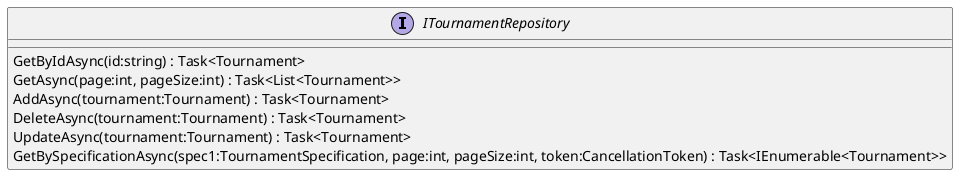 @startuml
interface ITournamentRepository {
    GetByIdAsync(id:string) : Task<Tournament>
    GetAsync(page:int, pageSize:int) : Task<List<Tournament>>
    AddAsync(tournament:Tournament) : Task<Tournament>
    DeleteAsync(tournament:Tournament) : Task<Tournament>
    UpdateAsync(tournament:Tournament) : Task<Tournament>
    GetBySpecificationAsync(spec1:TournamentSpecification, page:int, pageSize:int, token:CancellationToken) : Task<IEnumerable<Tournament>>
}
@enduml
